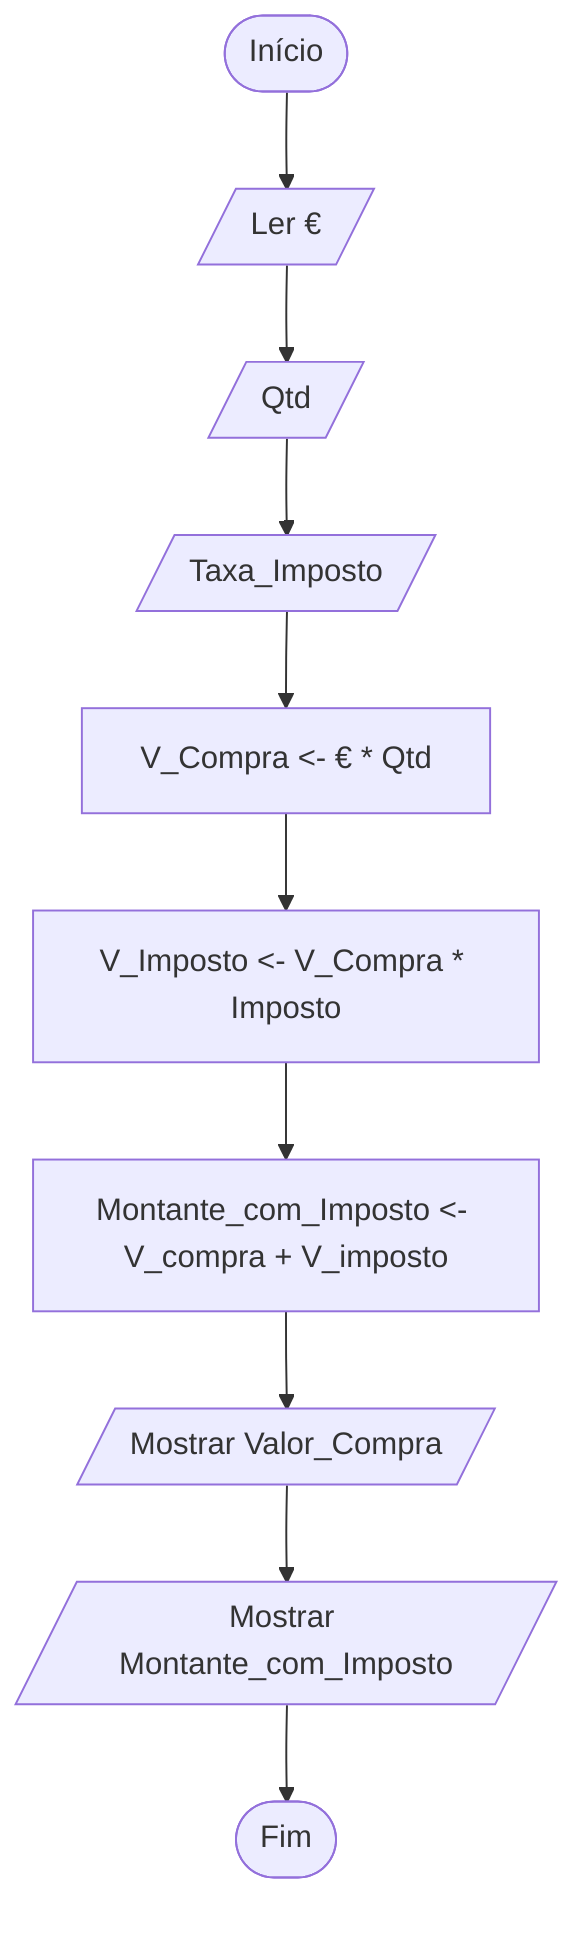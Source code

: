 flowchart
A([Início]) --> B[/Ler €/]
B --> C[/Qtd/]
C --> D[/Taxa_Imposto/]
D --> E[V_Compra <- € * Qtd]
E --> F[V_Imposto <- V_Compra * Imposto]
F --> G[Montante_com_Imposto <- V_compra + V_imposto]
G --> H[/Mostrar Valor_Compra/]
H --> I[/Mostrar Montante_com_Imposto/]
I --> J([Fim])